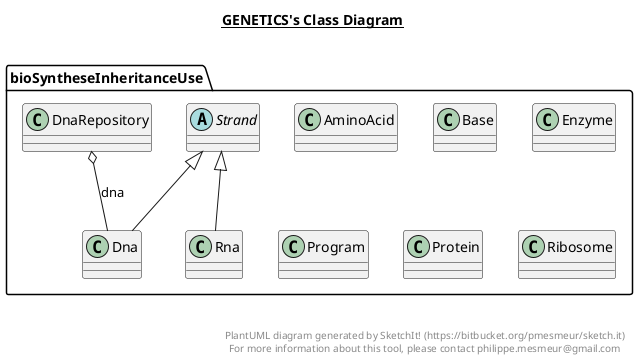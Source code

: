 @startuml

title __GENETICS's Class Diagram__\n

  package bioSyntheseInheritanceUse {
    class AminoAcid {
    }
  }
  

  package bioSyntheseInheritanceUse {
    class Base {
    }
  }
  

  package bioSyntheseInheritanceUse {
    class Dna {
    }
  }
  

  package bioSyntheseInheritanceUse {
    class DnaRepository {
    }
  }
  

  package bioSyntheseInheritanceUse {
    class Enzyme {
    }
  }
  

  package bioSyntheseInheritanceUse {
    class Program {
    }
  }
  

  package bioSyntheseInheritanceUse {
    class Protein {
    }
  }
  

  package bioSyntheseInheritanceUse {
    class Ribosome {
    }
  }
  

  package bioSyntheseInheritanceUse {
    class Rna {
    }
  }
  

  package bioSyntheseInheritanceUse {
    abstract class Strand {
    }
  }
  

  Dna -up-|> Strand
  DnaRepository o-- Dna : dna
  Rna -up-|> Strand


right footer


PlantUML diagram generated by SketchIt! (https://bitbucket.org/pmesmeur/sketch.it)
For more information about this tool, please contact philippe.mesmeur@gmail.com
endfooter

@enduml
